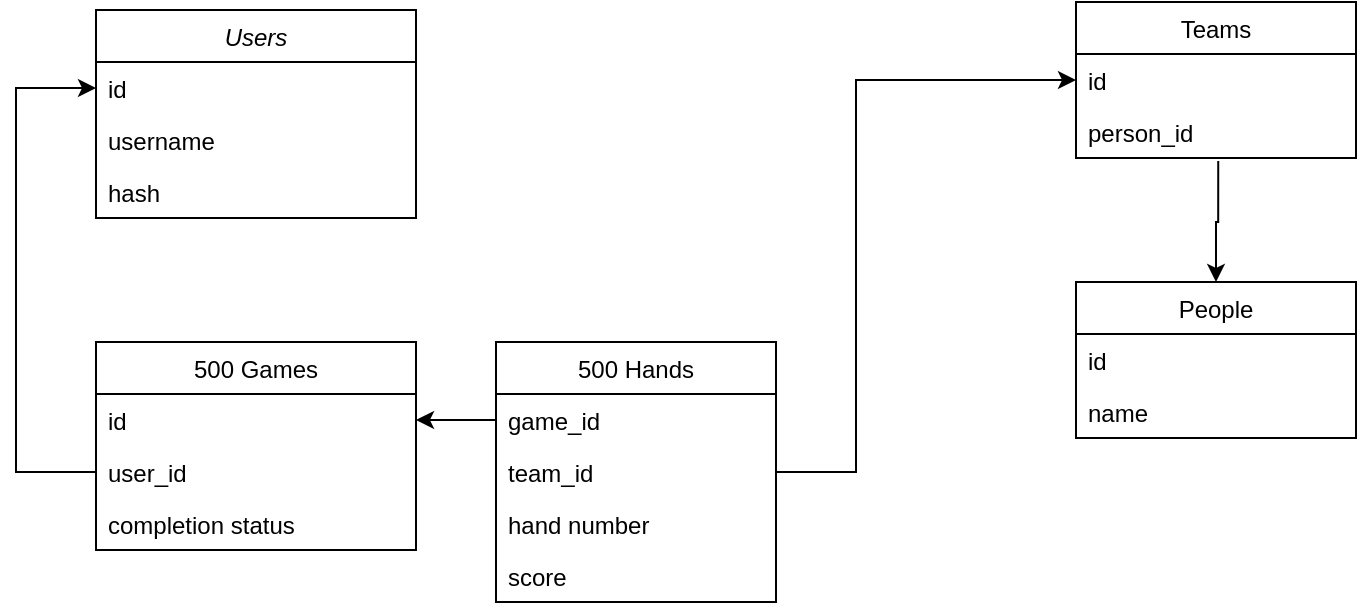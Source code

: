 <mxfile version="14.6.13" type="device"><diagram id="C5RBs43oDa-KdzZeNtuy" name="Page-1"><mxGraphModel dx="1168" dy="491" grid="1" gridSize="10" guides="1" tooltips="1" connect="1" arrows="1" fold="1" page="0" pageScale="1" pageWidth="827" pageHeight="1169" math="0" shadow="0"><root><mxCell id="WIyWlLk6GJQsqaUBKTNV-0"/><mxCell id="WIyWlLk6GJQsqaUBKTNV-1" parent="WIyWlLk6GJQsqaUBKTNV-0"/><mxCell id="zkfFHV4jXpPFQw0GAbJ--0" value="Users" style="swimlane;fontStyle=2;align=center;verticalAlign=top;childLayout=stackLayout;horizontal=1;startSize=26;horizontalStack=0;resizeParent=1;resizeLast=0;collapsible=1;marginBottom=0;rounded=0;shadow=0;strokeWidth=1;" parent="WIyWlLk6GJQsqaUBKTNV-1" vertex="1"><mxGeometry x="20" y="24" width="160" height="104" as="geometry"><mxRectangle x="230" y="140" width="160" height="26" as="alternateBounds"/></mxGeometry></mxCell><mxCell id="zkfFHV4jXpPFQw0GAbJ--1" value="id" style="text;align=left;verticalAlign=top;spacingLeft=4;spacingRight=4;overflow=hidden;rotatable=0;points=[[0,0.5],[1,0.5]];portConstraint=eastwest;" parent="zkfFHV4jXpPFQw0GAbJ--0" vertex="1"><mxGeometry y="26" width="160" height="26" as="geometry"/></mxCell><mxCell id="zkfFHV4jXpPFQw0GAbJ--2" value="username" style="text;align=left;verticalAlign=top;spacingLeft=4;spacingRight=4;overflow=hidden;rotatable=0;points=[[0,0.5],[1,0.5]];portConstraint=eastwest;rounded=0;shadow=0;html=0;" parent="zkfFHV4jXpPFQw0GAbJ--0" vertex="1"><mxGeometry y="52" width="160" height="26" as="geometry"/></mxCell><mxCell id="zkfFHV4jXpPFQw0GAbJ--3" value="hash" style="text;align=left;verticalAlign=top;spacingLeft=4;spacingRight=4;overflow=hidden;rotatable=0;points=[[0,0.5],[1,0.5]];portConstraint=eastwest;rounded=0;shadow=0;html=0;" parent="zkfFHV4jXpPFQw0GAbJ--0" vertex="1"><mxGeometry y="78" width="160" height="26" as="geometry"/></mxCell><mxCell id="zkfFHV4jXpPFQw0GAbJ--17" value="500 Games" style="swimlane;fontStyle=0;align=center;verticalAlign=top;childLayout=stackLayout;horizontal=1;startSize=26;horizontalStack=0;resizeParent=1;resizeLast=0;collapsible=1;marginBottom=0;rounded=0;shadow=0;strokeWidth=1;" parent="WIyWlLk6GJQsqaUBKTNV-1" vertex="1"><mxGeometry x="20" y="190" width="160" height="104" as="geometry"><mxRectangle x="550" y="140" width="160" height="26" as="alternateBounds"/></mxGeometry></mxCell><mxCell id="zkfFHV4jXpPFQw0GAbJ--18" value="id" style="text;align=left;verticalAlign=top;spacingLeft=4;spacingRight=4;overflow=hidden;rotatable=0;points=[[0,0.5],[1,0.5]];portConstraint=eastwest;" parent="zkfFHV4jXpPFQw0GAbJ--17" vertex="1"><mxGeometry y="26" width="160" height="26" as="geometry"/></mxCell><mxCell id="zkfFHV4jXpPFQw0GAbJ--19" value="user_id" style="text;align=left;verticalAlign=top;spacingLeft=4;spacingRight=4;overflow=hidden;rotatable=0;points=[[0,0.5],[1,0.5]];portConstraint=eastwest;rounded=0;shadow=0;html=0;" parent="zkfFHV4jXpPFQw0GAbJ--17" vertex="1"><mxGeometry y="52" width="160" height="26" as="geometry"/></mxCell><mxCell id="zkfFHV4jXpPFQw0GAbJ--20" value="completion status" style="text;align=left;verticalAlign=top;spacingLeft=4;spacingRight=4;overflow=hidden;rotatable=0;points=[[0,0.5],[1,0.5]];portConstraint=eastwest;rounded=0;shadow=0;html=0;" parent="zkfFHV4jXpPFQw0GAbJ--17" vertex="1"><mxGeometry y="78" width="160" height="26" as="geometry"/></mxCell><mxCell id="chXbqYOUkgmihCHG8u9i-5" value="Teams" style="swimlane;fontStyle=0;childLayout=stackLayout;horizontal=1;startSize=26;horizontalStack=0;resizeParent=1;resizeParentMax=0;resizeLast=0;collapsible=1;marginBottom=0;" parent="WIyWlLk6GJQsqaUBKTNV-1" vertex="1"><mxGeometry x="510" y="20" width="140" height="78" as="geometry"/></mxCell><mxCell id="chXbqYOUkgmihCHG8u9i-6" value="id" style="text;strokeColor=none;fillColor=none;align=left;verticalAlign=top;spacingLeft=4;spacingRight=4;overflow=hidden;rotatable=0;points=[[0,0.5],[1,0.5]];portConstraint=eastwest;" parent="chXbqYOUkgmihCHG8u9i-5" vertex="1"><mxGeometry y="26" width="140" height="26" as="geometry"/></mxCell><mxCell id="chXbqYOUkgmihCHG8u9i-9" value="person_id" style="text;strokeColor=none;fillColor=none;align=left;verticalAlign=top;spacingLeft=4;spacingRight=4;overflow=hidden;rotatable=0;points=[[0,0.5],[1,0.5]];portConstraint=eastwest;" parent="chXbqYOUkgmihCHG8u9i-5" vertex="1"><mxGeometry y="52" width="140" height="26" as="geometry"/></mxCell><mxCell id="chXbqYOUkgmihCHG8u9i-19" value="People" style="swimlane;fontStyle=0;childLayout=stackLayout;horizontal=1;startSize=26;horizontalStack=0;resizeParent=1;resizeParentMax=0;resizeLast=0;collapsible=1;marginBottom=0;" parent="WIyWlLk6GJQsqaUBKTNV-1" vertex="1"><mxGeometry x="510" y="160" width="140" height="78" as="geometry"/></mxCell><mxCell id="chXbqYOUkgmihCHG8u9i-20" value="id" style="text;strokeColor=none;fillColor=none;align=left;verticalAlign=top;spacingLeft=4;spacingRight=4;overflow=hidden;rotatable=0;points=[[0,0.5],[1,0.5]];portConstraint=eastwest;" parent="chXbqYOUkgmihCHG8u9i-19" vertex="1"><mxGeometry y="26" width="140" height="26" as="geometry"/></mxCell><mxCell id="chXbqYOUkgmihCHG8u9i-21" value="name" style="text;strokeColor=none;fillColor=none;align=left;verticalAlign=top;spacingLeft=4;spacingRight=4;overflow=hidden;rotatable=0;points=[[0,0.5],[1,0.5]];portConstraint=eastwest;" parent="chXbqYOUkgmihCHG8u9i-19" vertex="1"><mxGeometry y="52" width="140" height="26" as="geometry"/></mxCell><mxCell id="chXbqYOUkgmihCHG8u9i-25" style="edgeStyle=orthogonalEdgeStyle;rounded=0;orthogonalLoop=1;jettySize=auto;html=1;entryX=0;entryY=0.5;entryDx=0;entryDy=0;" parent="WIyWlLk6GJQsqaUBKTNV-1" source="zkfFHV4jXpPFQw0GAbJ--19" target="zkfFHV4jXpPFQw0GAbJ--1" edge="1"><mxGeometry relative="1" as="geometry"><Array as="points"><mxPoint x="-20" y="255"/><mxPoint x="-20" y="63"/></Array></mxGeometry></mxCell><mxCell id="chXbqYOUkgmihCHG8u9i-26" value="500 Hands" style="swimlane;fontStyle=0;childLayout=stackLayout;horizontal=1;startSize=26;horizontalStack=0;resizeParent=1;resizeParentMax=0;resizeLast=0;collapsible=1;marginBottom=0;" parent="WIyWlLk6GJQsqaUBKTNV-1" vertex="1"><mxGeometry x="220" y="190" width="140" height="130" as="geometry"/></mxCell><mxCell id="chXbqYOUkgmihCHG8u9i-27" value="game_id" style="text;strokeColor=none;fillColor=none;align=left;verticalAlign=top;spacingLeft=4;spacingRight=4;overflow=hidden;rotatable=0;points=[[0,0.5],[1,0.5]];portConstraint=eastwest;" parent="chXbqYOUkgmihCHG8u9i-26" vertex="1"><mxGeometry y="26" width="140" height="26" as="geometry"/></mxCell><mxCell id="chXbqYOUkgmihCHG8u9i-28" value="team_id" style="text;strokeColor=none;fillColor=none;align=left;verticalAlign=top;spacingLeft=4;spacingRight=4;overflow=hidden;rotatable=0;points=[[0,0.5],[1,0.5]];portConstraint=eastwest;" parent="chXbqYOUkgmihCHG8u9i-26" vertex="1"><mxGeometry y="52" width="140" height="26" as="geometry"/></mxCell><mxCell id="chXbqYOUkgmihCHG8u9i-29" value="hand number" style="text;strokeColor=none;fillColor=none;align=left;verticalAlign=top;spacingLeft=4;spacingRight=4;overflow=hidden;rotatable=0;points=[[0,0.5],[1,0.5]];portConstraint=eastwest;" parent="chXbqYOUkgmihCHG8u9i-26" vertex="1"><mxGeometry y="78" width="140" height="26" as="geometry"/></mxCell><mxCell id="chXbqYOUkgmihCHG8u9i-30" value="score" style="text;strokeColor=none;fillColor=none;align=left;verticalAlign=top;spacingLeft=4;spacingRight=4;overflow=hidden;rotatable=0;points=[[0,0.5],[1,0.5]];portConstraint=eastwest;" parent="chXbqYOUkgmihCHG8u9i-26" vertex="1"><mxGeometry y="104" width="140" height="26" as="geometry"/></mxCell><mxCell id="chXbqYOUkgmihCHG8u9i-34" style="edgeStyle=orthogonalEdgeStyle;rounded=0;orthogonalLoop=1;jettySize=auto;html=1;entryX=0;entryY=0.5;entryDx=0;entryDy=0;exitX=1;exitY=0.5;exitDx=0;exitDy=0;" parent="WIyWlLk6GJQsqaUBKTNV-1" source="chXbqYOUkgmihCHG8u9i-28" target="chXbqYOUkgmihCHG8u9i-6" edge="1"><mxGeometry relative="1" as="geometry"><mxPoint x="350" y="245" as="sourcePoint"/><Array as="points"><mxPoint x="400" y="255"/><mxPoint x="400" y="59"/></Array></mxGeometry></mxCell><mxCell id="chXbqYOUkgmihCHG8u9i-36" style="edgeStyle=orthogonalEdgeStyle;rounded=0;orthogonalLoop=1;jettySize=auto;html=1;exitX=0.508;exitY=1.058;exitDx=0;exitDy=0;exitPerimeter=0;entryX=0.5;entryY=0;entryDx=0;entryDy=0;" parent="WIyWlLk6GJQsqaUBKTNV-1" source="chXbqYOUkgmihCHG8u9i-9" target="chXbqYOUkgmihCHG8u9i-19" edge="1"><mxGeometry relative="1" as="geometry"><mxPoint x="540" y="120" as="sourcePoint"/><mxPoint x="650" y="150" as="targetPoint"/><Array as="points"><mxPoint x="581" y="130"/><mxPoint x="580" y="190"/></Array></mxGeometry></mxCell><mxCell id="chXbqYOUkgmihCHG8u9i-37" style="edgeStyle=orthogonalEdgeStyle;rounded=0;orthogonalLoop=1;jettySize=auto;html=1;entryX=1;entryY=0.5;entryDx=0;entryDy=0;" parent="WIyWlLk6GJQsqaUBKTNV-1" source="chXbqYOUkgmihCHG8u9i-27" target="zkfFHV4jXpPFQw0GAbJ--18" edge="1"><mxGeometry relative="1" as="geometry"/></mxCell></root></mxGraphModel></diagram></mxfile>
